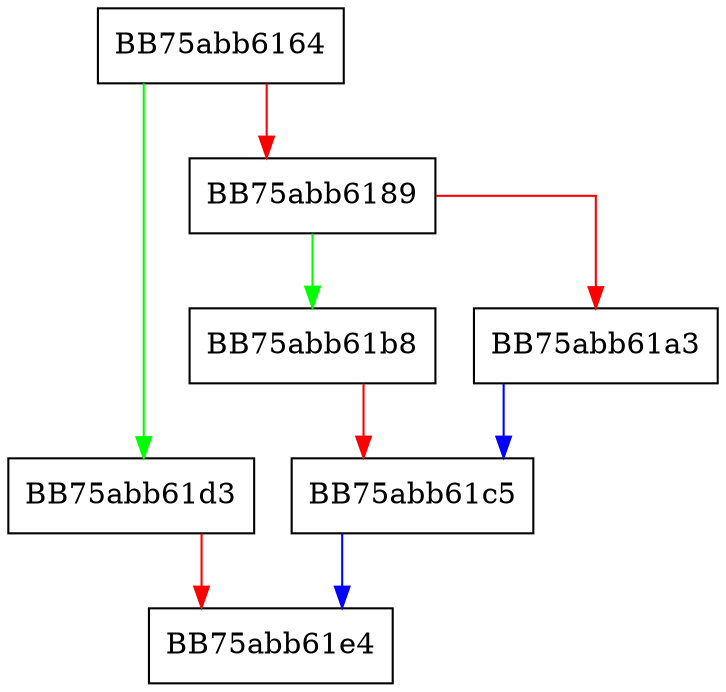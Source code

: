 digraph TrustAnchorSerialize {
  node [shape="box"];
  graph [splines=ortho];
  BB75abb6164 -> BB75abb61d3 [color="green"];
  BB75abb6164 -> BB75abb6189 [color="red"];
  BB75abb6189 -> BB75abb61b8 [color="green"];
  BB75abb6189 -> BB75abb61a3 [color="red"];
  BB75abb61a3 -> BB75abb61c5 [color="blue"];
  BB75abb61b8 -> BB75abb61c5 [color="red"];
  BB75abb61c5 -> BB75abb61e4 [color="blue"];
  BB75abb61d3 -> BB75abb61e4 [color="red"];
}